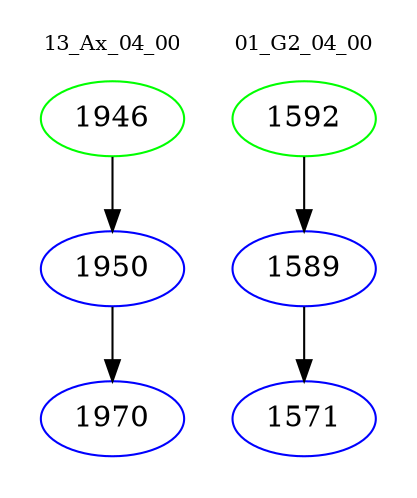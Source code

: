digraph{
subgraph cluster_0 {
color = white
label = "13_Ax_04_00";
fontsize=10;
T0_1946 [label="1946", color="green"]
T0_1946 -> T0_1950 [color="black"]
T0_1950 [label="1950", color="blue"]
T0_1950 -> T0_1970 [color="black"]
T0_1970 [label="1970", color="blue"]
}
subgraph cluster_1 {
color = white
label = "01_G2_04_00";
fontsize=10;
T1_1592 [label="1592", color="green"]
T1_1592 -> T1_1589 [color="black"]
T1_1589 [label="1589", color="blue"]
T1_1589 -> T1_1571 [color="black"]
T1_1571 [label="1571", color="blue"]
}
}
